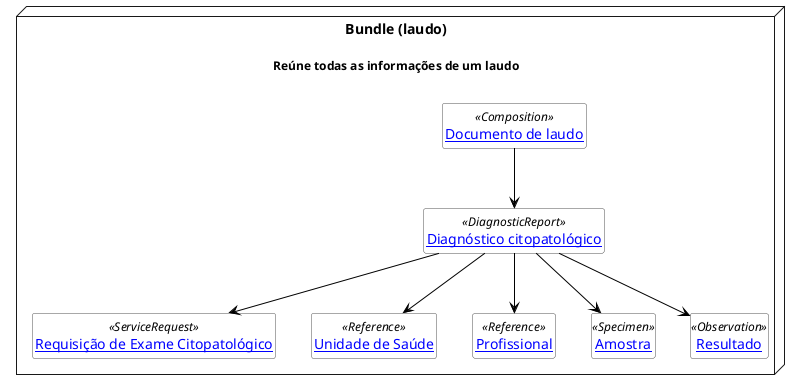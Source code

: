 @startuml bundle-laudo

skinparam packagestyle rectangle 

hide circle
hide methods
hide empty members

skinparam class {
    BackgroundColor White
    ArrowColor Black
    BorderColor #505050
}

package "Bundle (laudo)\n\n<size:12>Reúne todas as informações de um laudo\n" <<Node>> { 
    class Composition as "[[StructureDefinition-documento-laudo.html Documento de laudo]]" <<Composition>>
    class DiagnosticReport as "[[StructureDefinition-diagnostico-citopatologico.html Diagnóstico citopatológico]]" <<DiagnosticReport>>
    class RequisicaoExameCitopatologico as "[[StructureDefinition-requisicao-exame-citopatologico.html Requisição de Exame Citopatológico]]" <<ServiceRequest>>
    class ReferenciaUnidadeDeSaude as "[[StructureDefinition-referencia-unidade-de-saude.html Unidade de Saúde]]" <<Reference>>
    class ReferenciaProfissional as "[[StructureDefinition-referencia-profissional.html Profissional]]" <<Reference>>
    class Amostra as "[[StructureDefinition-amostra.html Amostra]]" <<Specimen>>
    class ComponentesLaudoCitopatologico as "[[StructureDefinition-componentes-laudo-citopatologico.html Resultado]]" <<Observation>>
    Composition --> DiagnosticReport
    DiagnosticReport --> RequisicaoExameCitopatologico
    DiagnosticReport --> ReferenciaUnidadeDeSaude
    DiagnosticReport --> ReferenciaProfissional
    DiagnosticReport --> Amostra
    DiagnosticReport --> ComponentesLaudoCitopatologico
    
}

@enduml